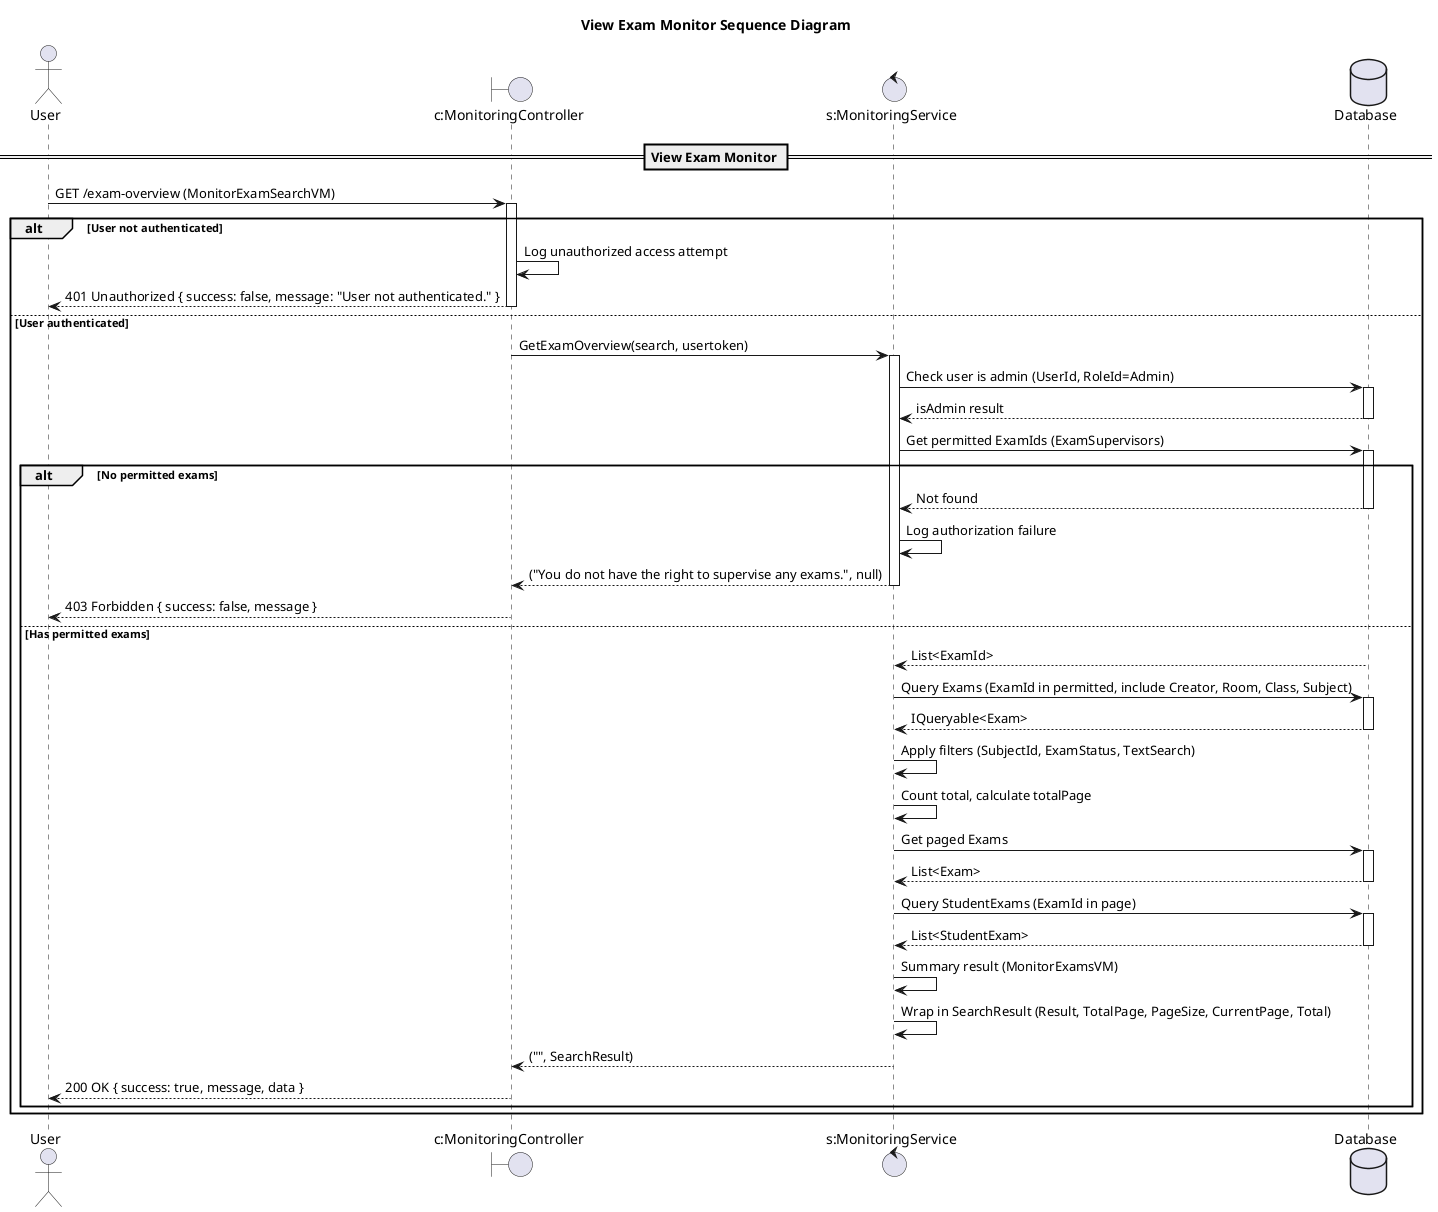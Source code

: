 @startuml

title View Exam Monitor Sequence Diagram

actor "User" as Client
boundary "c:MonitoringController" as Controller
control "s:MonitoringService" as Service
database "Database" as DB

== View Exam Monitor ==

Client -> Controller: GET /exam-overview (MonitorExamSearchVM)
activate Controller

alt User not authenticated
    Controller -> Controller: Log unauthorized access attempt
    Controller --> Client: 401 Unauthorized { success: false, message: "User not authenticated." }
    deactivate Controller
else User authenticated
    Controller -> Service: GetExamOverview(search, usertoken)
    activate Service

    Service -> DB: Check user is admin (UserId, RoleId=Admin)
    activate DB
    DB --> Service: isAdmin result
    deactivate DB

    Service -> DB: Get permitted ExamIds (ExamSupervisors)
    activate DB
    alt No permitted exams
        DB --> Service: Not found
        deactivate DB
        Service -> Service: Log authorization failure
        Service --> Controller: ("You do not have the right to supervise any exams.", null)
        deactivate Service
        Controller --> Client: 403 Forbidden { success: false, message }
        deactivate Controller
    else Has permitted exams
        DB --> Service: List<ExamId>
        deactivate DB

        Service -> DB: Query Exams (ExamId in permitted, include Creator, Room, Class, Subject)
        activate DB
        DB --> Service: IQueryable<Exam>
        deactivate DB

        Service -> Service: Apply filters (SubjectId, ExamStatus, TextSearch)
        Service -> Service: Count total, calculate totalPage
        Service -> DB: Get paged Exams
        activate DB
        DB --> Service: List<Exam>
        deactivate DB

        Service -> DB: Query StudentExams (ExamId in page)
        activate DB
        DB --> Service: List<StudentExam>
        deactivate DB

        Service -> Service: Summary result (MonitorExamsVM)
        Service -> Service: Wrap in SearchResult (Result, TotalPage, PageSize, CurrentPage, Total)
        Service --> Controller: ("", SearchResult)
        deactivate Service
        Controller --> Client: 200 OK { success: true, message, data }
        deactivate Controller
    end alt
end alt

@enduml 